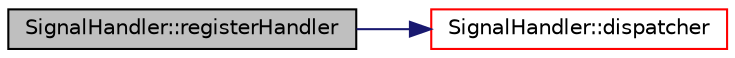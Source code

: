 digraph "SignalHandler::registerHandler"
{
  edge [fontname="Helvetica",fontsize="10",labelfontname="Helvetica",labelfontsize="10"];
  node [fontname="Helvetica",fontsize="10",shape=record];
  rankdir="LR";
  Node10 [label="SignalHandler::registerHandler",height=0.2,width=0.4,color="black", fillcolor="grey75", style="filled", fontcolor="black"];
  Node10 -> Node11 [color="midnightblue",fontsize="10",style="solid",fontname="Helvetica"];
  Node11 [label="SignalHandler::dispatcher",height=0.2,width=0.4,color="red", fillcolor="white", style="filled",URL="$classSignalHandler.html#a6fda8c0c9ed5c64411ffa35d26b238d1"];
}
